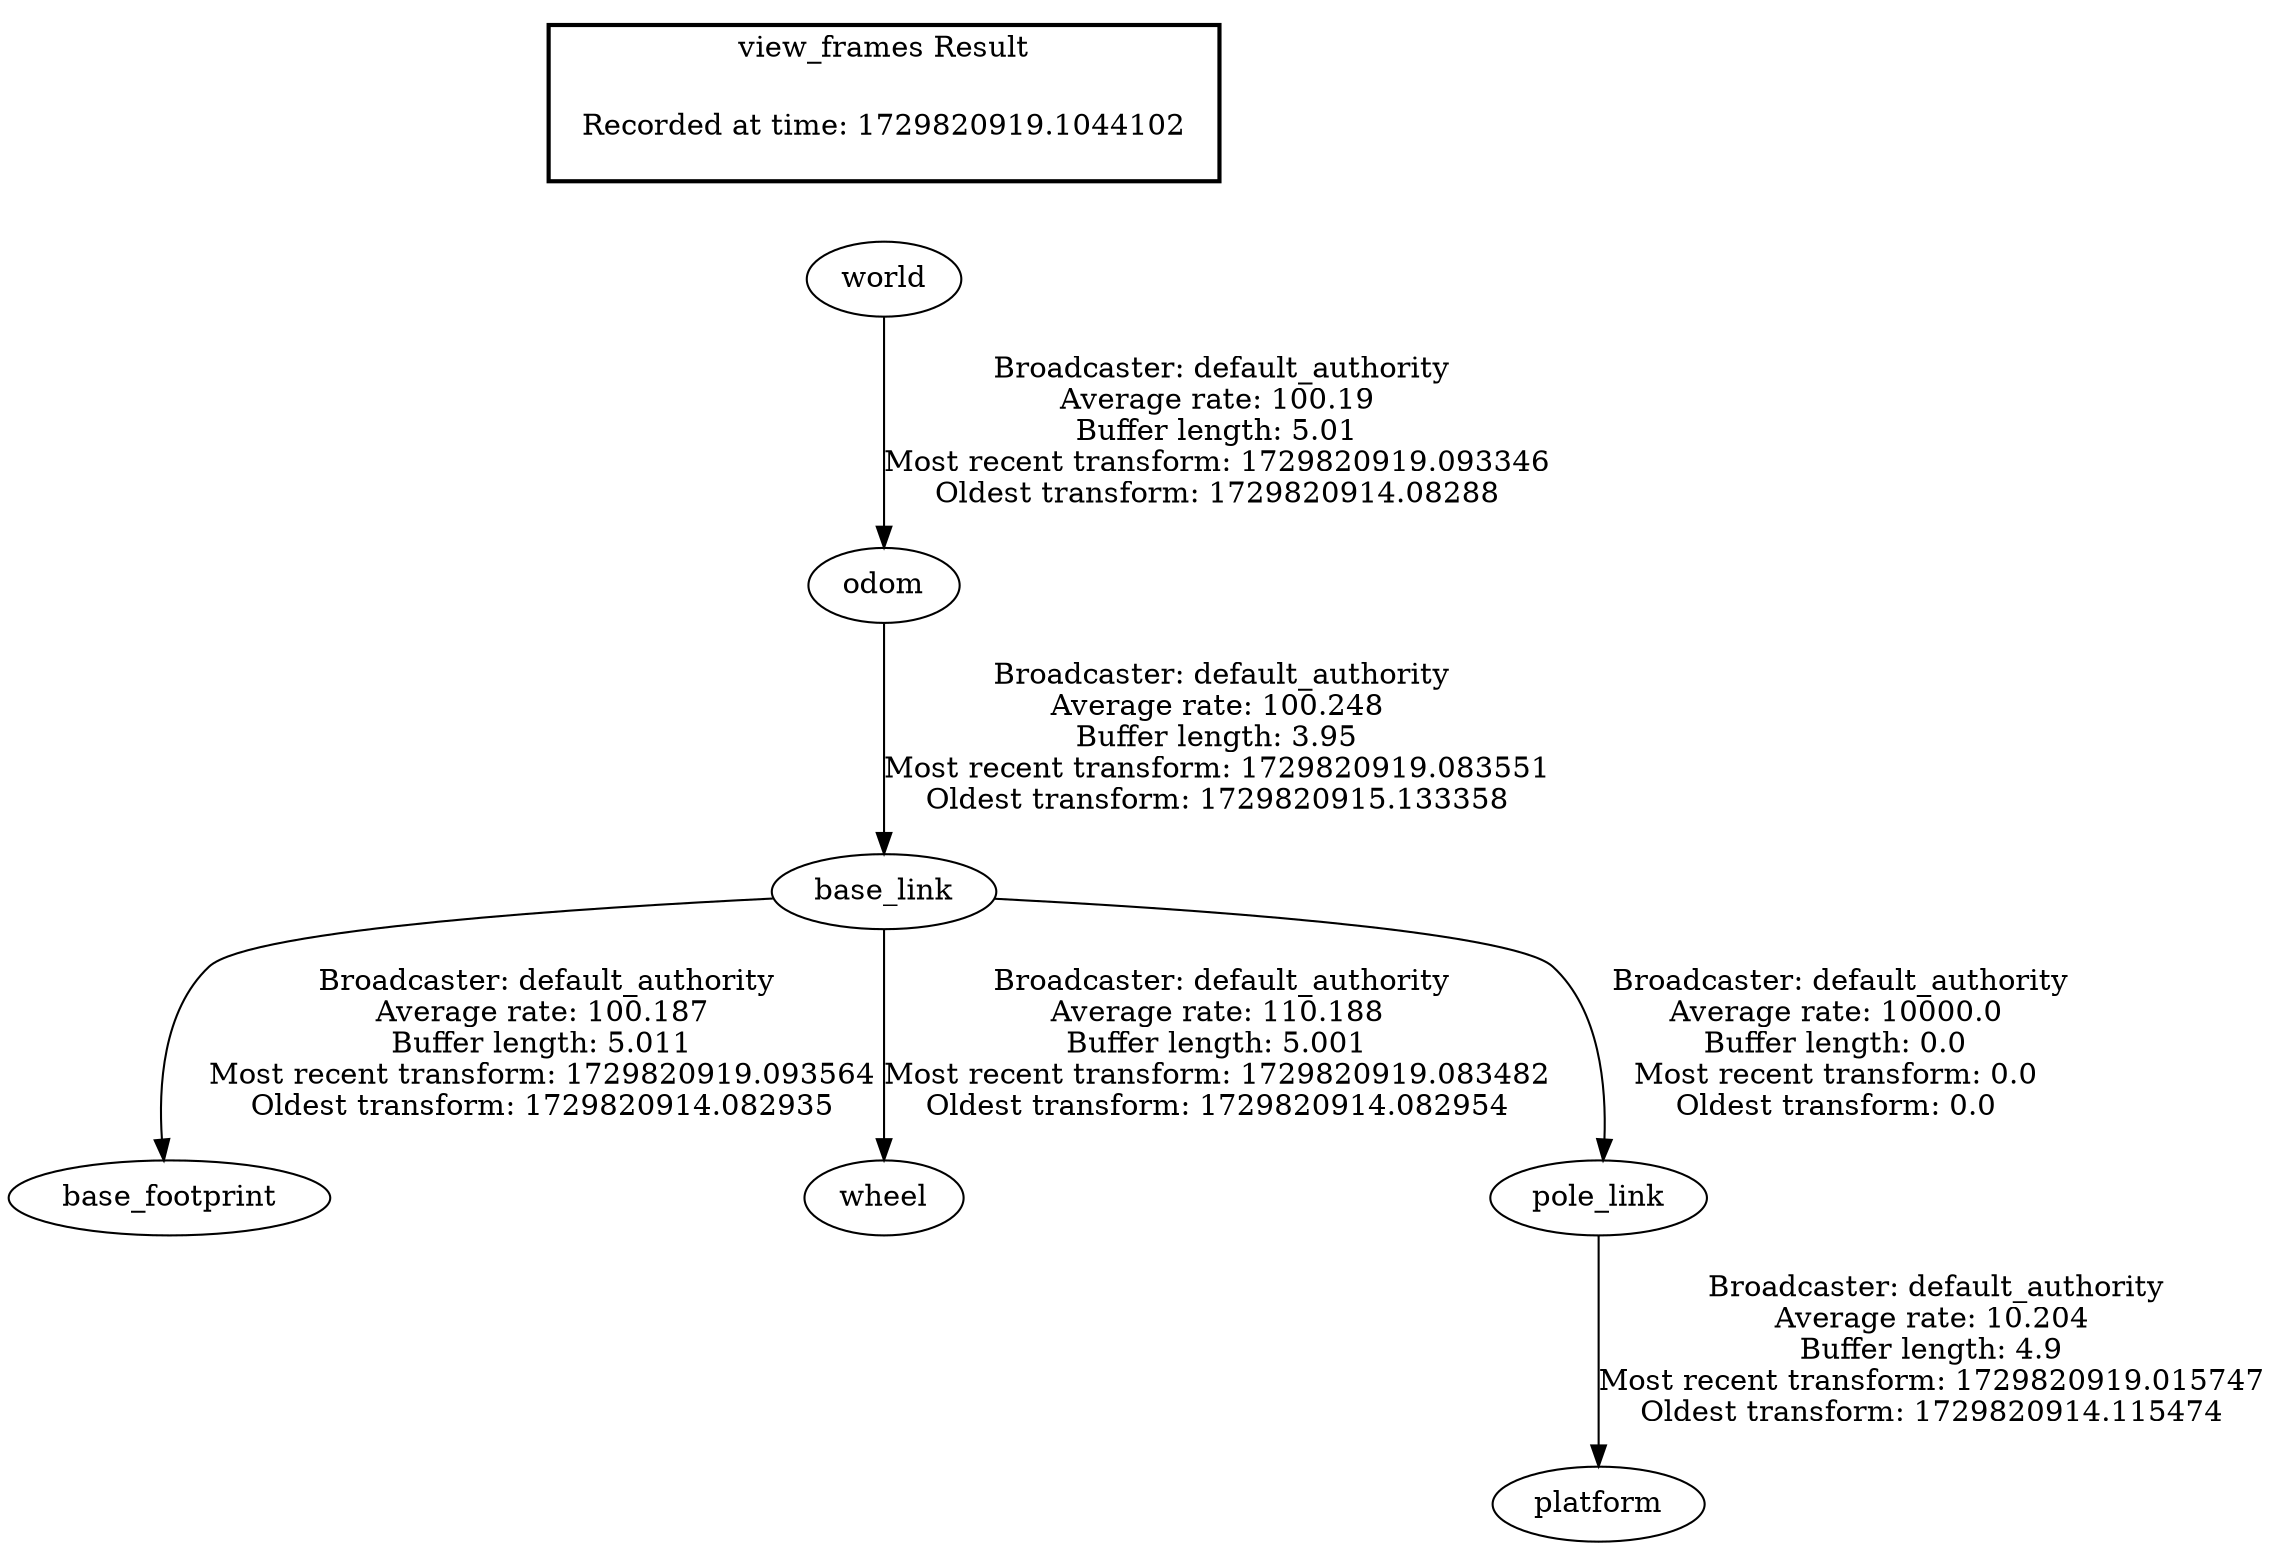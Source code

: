 digraph G {
"world" -> "odom"[label=" Broadcaster: default_authority\nAverage rate: 100.19\nBuffer length: 5.01\nMost recent transform: 1729820919.093346\nOldest transform: 1729820914.08288\n"];
"base_link" -> "base_footprint"[label=" Broadcaster: default_authority\nAverage rate: 100.187\nBuffer length: 5.011\nMost recent transform: 1729820919.093564\nOldest transform: 1729820914.082935\n"];
"odom" -> "base_link"[label=" Broadcaster: default_authority\nAverage rate: 100.248\nBuffer length: 3.95\nMost recent transform: 1729820919.083551\nOldest transform: 1729820915.133358\n"];
"base_link" -> "wheel"[label=" Broadcaster: default_authority\nAverage rate: 110.188\nBuffer length: 5.001\nMost recent transform: 1729820919.083482\nOldest transform: 1729820914.082954\n"];
"base_link" -> "pole_link"[label=" Broadcaster: default_authority\nAverage rate: 10000.0\nBuffer length: 0.0\nMost recent transform: 0.0\nOldest transform: 0.0\n"];
"pole_link" -> "platform"[label=" Broadcaster: default_authority\nAverage rate: 10.204\nBuffer length: 4.9\nMost recent transform: 1729820919.015747\nOldest transform: 1729820914.115474\n"];
edge [style=invis];
 subgraph cluster_legend { style=bold; color=black; label ="view_frames Result";
"Recorded at time: 1729820919.1044102"[ shape=plaintext ] ;
}->"world";
}